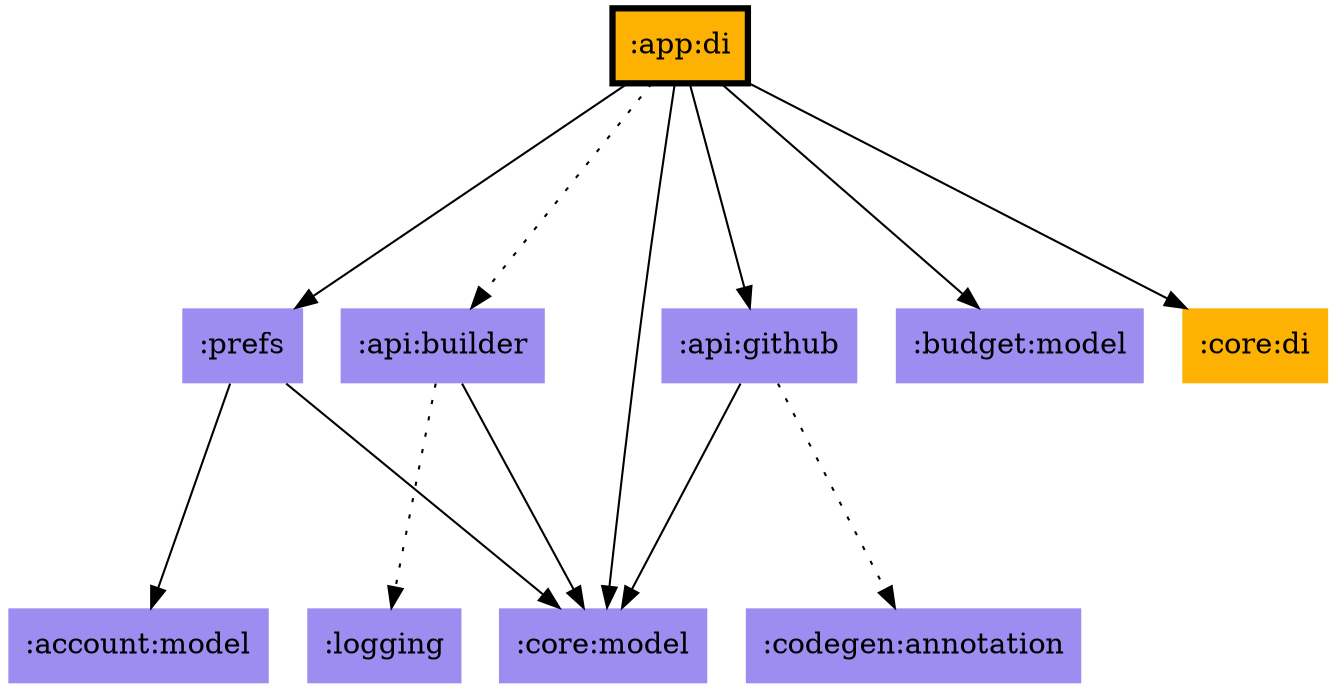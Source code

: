 digraph {
edge ["dir"="forward"]
graph ["dpi"="100","fontsize"="30","ranksep"="1.5","rankdir"="TB"]
node ["style"="filled"]
":account:model" ["fillcolor"="#9D8DF1","shape"="none"]
":api:builder" ["fillcolor"="#9D8DF1","shape"="none"]
":api:github" ["fillcolor"="#9D8DF1","shape"="none"]
":app:di" ["fillcolor"="#FCB103","color"="black","penwidth"="3","shape"="box"]
":budget:model" ["fillcolor"="#9D8DF1","shape"="none"]
":codegen:annotation" ["fillcolor"="#9D8DF1","shape"="none"]
":core:di" ["fillcolor"="#FCB103","shape"="none"]
":core:model" ["fillcolor"="#9D8DF1","shape"="none"]
":logging" ["fillcolor"="#9D8DF1","shape"="none"]
":prefs" ["fillcolor"="#9D8DF1","shape"="none"]
":api:builder" -> ":core:model"
":api:builder" -> ":logging" ["style"="dotted"]
":api:github" -> ":codegen:annotation" ["style"="dotted"]
":api:github" -> ":core:model"
":app:di" -> ":api:builder" ["style"="dotted"]
":app:di" -> ":api:github"
":app:di" -> ":budget:model"
":app:di" -> ":core:di"
":app:di" -> ":core:model"
":app:di" -> ":prefs"
":prefs" -> ":account:model"
":prefs" -> ":core:model"
}
